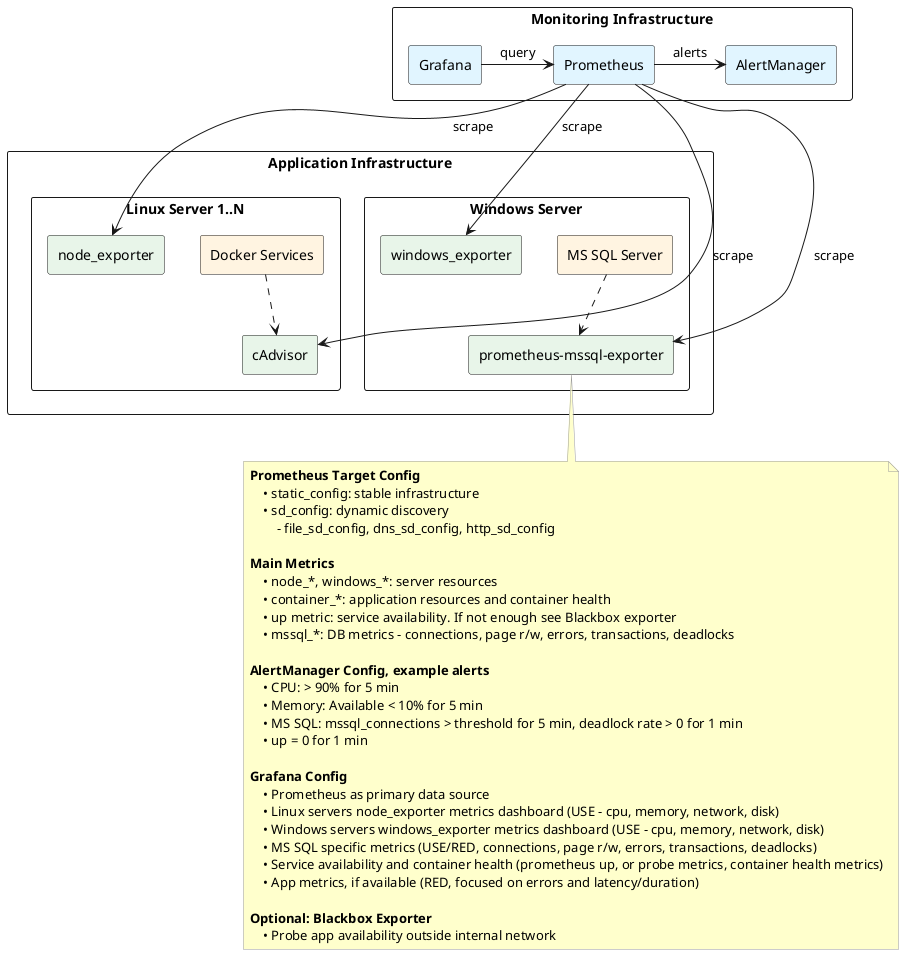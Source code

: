 ```plantuml
@startuml
skinparam note {
    BackgroundColor #FFFFCC
    BorderColor #999999
}

skinparam packageStyle rectangle

' Monitoring Infrastructure
package "Monitoring Infrastructure" {
    rectangle Grafana #E1F5FF
    rectangle Prometheus #E1F5FF
    rectangle AlertManager #E1F5FF

    Grafana -> Prometheus : query
    Prometheus -> AlertManager : alerts
}

' Application Infrastructure
package "Application Infrastructure" {
    package "Linux Server 1..N" {
        rectangle "Docker Services" as Docker #FFF4E1
        rectangle "node_exporter" as NodeExp #E8F5E9
        rectangle "cAdvisor" as cAdvisor #E8F5E9

        Docker .down.> cAdvisor
    }

    package "Windows Server" {
        rectangle "MS SQL Server" as MSSQL #FFF4E1
        rectangle "windows_exporter" as WinExp #E8F5E9
        rectangle "prometheus-mssql-exporter" as MSSQLExp #E8F5E9

        MSSQL .down.> MSSQLExp
    }
}

' Scraping connections
Prometheus -down-> NodeExp : scrape
Prometheus -down-> cAdvisor : scrape
Prometheus -down-> WinExp : scrape
Prometheus -down-> MSSQLExp : scrape

' Notes Section
note bottom
**Prometheus Target Config**
    • static_config: stable infrastructure
    • sd_config: dynamic discovery
        - file_sd_config, dns_sd_config, http_sd_config

**Main Metrics**
    • node_*, windows_*: server resources
    • container_*: application resources and container health
    • up metric: service availability. If not enough see Blackbox exporter
    • mssql_*: DB metrics - connections, page r/w, errors, transactions, deadlocks

**AlertManager Config, example alerts**
    • CPU: > 90% for 5 min
    • Memory: Available < 10% for 5 min
    • MS SQL: mssql_connections > threshold for 5 min, deadlock rate > 0 for 1 min
    • up = 0 for 1 min

**Grafana Config**
    • Prometheus as primary data source
    • Linux servers node_exporter metrics dashboard (USE - cpu, memory, network, disk)
    • Windows servers windows_exporter metrics dashboard (USE - cpu, memory, network, disk)
    • MS SQL specific metrics (USE/RED, connections, page r/w, errors, transactions, deadlocks)
    • Service availability and container health (prometheus up, or probe metrics, container health metrics)
    • App metrics, if available (RED, focused on errors and latency/duration)    

**Optional: Blackbox Exporter**
    • Probe app availability outside internal network    
end note

@enduml
```
